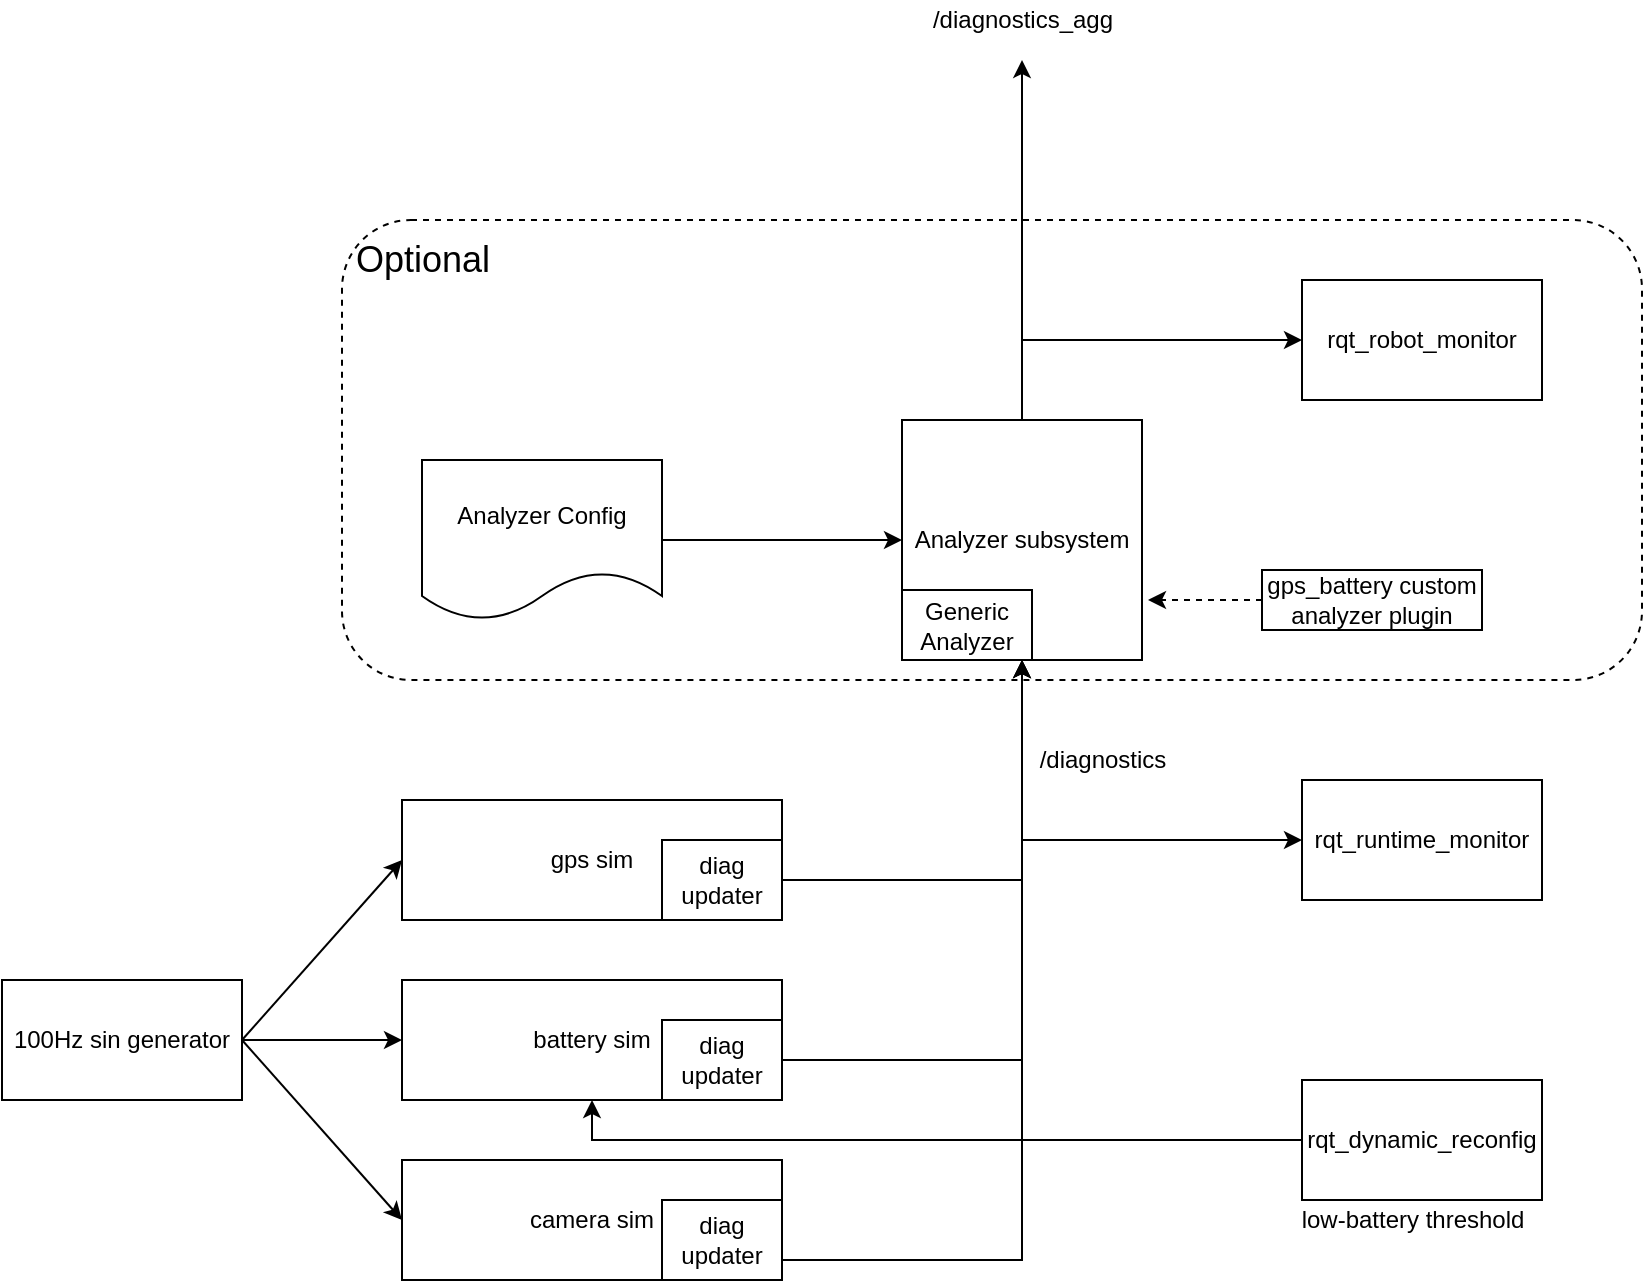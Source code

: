 <mxfile version="15.7.3" type="device"><diagram id="wJPSKYvWFKPTCW50-7ia" name="Page-1"><mxGraphModel dx="1350" dy="878" grid="1" gridSize="10" guides="1" tooltips="1" connect="1" arrows="1" fold="1" page="1" pageScale="1" pageWidth="1100" pageHeight="850" math="0" shadow="0"><root><mxCell id="0"/><mxCell id="1" parent="0"/><mxCell id="oL3_TCIefb6MOWthsLij-4" value="" style="rounded=1;whiteSpace=wrap;html=1;dashed=1;" vertex="1" parent="1"><mxGeometry x="320" y="250" width="650" height="230" as="geometry"/></mxCell><mxCell id="d_PilXSHUi5Ngl6hLPL4-6" value="camera sim" style="rounded=0;whiteSpace=wrap;html=1;" parent="1" vertex="1"><mxGeometry x="350" y="720" width="190" height="60" as="geometry"/></mxCell><mxCell id="d_PilXSHUi5Ngl6hLPL4-3" value="" style="edgeStyle=orthogonalEdgeStyle;rounded=0;orthogonalLoop=1;jettySize=auto;html=1;" parent="1" source="d_PilXSHUi5Ngl6hLPL4-1" target="d_PilXSHUi5Ngl6hLPL4-2" edge="1"><mxGeometry relative="1" as="geometry"/></mxCell><mxCell id="d_PilXSHUi5Ngl6hLPL4-1" value="100Hz sin generator" style="rounded=0;whiteSpace=wrap;html=1;" parent="1" vertex="1"><mxGeometry x="150" y="630" width="120" height="60" as="geometry"/></mxCell><mxCell id="d_PilXSHUi5Ngl6hLPL4-5" value="" style="rounded=0;orthogonalLoop=1;jettySize=auto;html=1;exitX=1;exitY=0.5;exitDx=0;exitDy=0;entryX=0;entryY=0.5;entryDx=0;entryDy=0;" parent="1" source="d_PilXSHUi5Ngl6hLPL4-1" target="d_PilXSHUi5Ngl6hLPL4-4" edge="1"><mxGeometry relative="1" as="geometry"/></mxCell><mxCell id="d_PilXSHUi5Ngl6hLPL4-7" value="" style="edgeStyle=none;rounded=0;orthogonalLoop=1;jettySize=auto;html=1;exitX=1;exitY=0.5;exitDx=0;exitDy=0;entryX=0;entryY=0.5;entryDx=0;entryDy=0;" parent="1" source="d_PilXSHUi5Ngl6hLPL4-1" target="d_PilXSHUi5Ngl6hLPL4-6" edge="1"><mxGeometry relative="1" as="geometry"/></mxCell><mxCell id="d_PilXSHUi5Ngl6hLPL4-15" style="edgeStyle=orthogonalEdgeStyle;rounded=0;orthogonalLoop=1;jettySize=auto;html=1;exitX=1;exitY=0.75;exitDx=0;exitDy=0;entryX=0.5;entryY=1;entryDx=0;entryDy=0;" parent="1" source="d_PilXSHUi5Ngl6hLPL4-9" target="d_PilXSHUi5Ngl6hLPL4-12" edge="1"><mxGeometry relative="1" as="geometry"><mxPoint x="660" y="330" as="targetPoint"/></mxGeometry></mxCell><mxCell id="d_PilXSHUi5Ngl6hLPL4-14" style="edgeStyle=orthogonalEdgeStyle;rounded=0;orthogonalLoop=1;jettySize=auto;html=1;exitX=1;exitY=0.5;exitDx=0;exitDy=0;entryX=0.5;entryY=1;entryDx=0;entryDy=0;" parent="1" source="d_PilXSHUi5Ngl6hLPL4-10" target="d_PilXSHUi5Ngl6hLPL4-12" edge="1"><mxGeometry relative="1" as="geometry"><mxPoint x="660" y="330" as="targetPoint"/></mxGeometry></mxCell><mxCell id="d_PilXSHUi5Ngl6hLPL4-13" style="edgeStyle=orthogonalEdgeStyle;rounded=0;orthogonalLoop=1;jettySize=auto;html=1;exitX=1;exitY=0.5;exitDx=0;exitDy=0;entryX=0.5;entryY=1;entryDx=0;entryDy=0;" parent="1" source="d_PilXSHUi5Ngl6hLPL4-11" target="d_PilXSHUi5Ngl6hLPL4-12" edge="1"><mxGeometry relative="1" as="geometry"/></mxCell><mxCell id="d_PilXSHUi5Ngl6hLPL4-12" value="Analyzer subsystem" style="rounded=0;whiteSpace=wrap;html=1;" parent="1" vertex="1"><mxGeometry x="600" y="350" width="120" height="120" as="geometry"/></mxCell><mxCell id="d_PilXSHUi5Ngl6hLPL4-16" value="/diagnostics" style="text;html=1;align=center;verticalAlign=middle;resizable=0;points=[];autosize=1;strokeColor=none;fillColor=none;" parent="1" vertex="1"><mxGeometry x="660" y="510" width="80" height="20" as="geometry"/></mxCell><mxCell id="d_PilXSHUi5Ngl6hLPL4-17" value="" style="group" parent="1" vertex="1" connectable="0"><mxGeometry x="350" y="540" width="190" height="60" as="geometry"/></mxCell><mxCell id="d_PilXSHUi5Ngl6hLPL4-4" value="gps sim" style="rounded=0;whiteSpace=wrap;html=1;" parent="d_PilXSHUi5Ngl6hLPL4-17" vertex="1"><mxGeometry width="190" height="60" as="geometry"/></mxCell><mxCell id="d_PilXSHUi5Ngl6hLPL4-11" value="diag&lt;br&gt;updater" style="rounded=0;whiteSpace=wrap;html=1;" parent="d_PilXSHUi5Ngl6hLPL4-17" vertex="1"><mxGeometry x="130" y="20" width="60" height="40" as="geometry"/></mxCell><mxCell id="d_PilXSHUi5Ngl6hLPL4-18" value="" style="group" parent="1" vertex="1" connectable="0"><mxGeometry x="350" y="630" width="190" height="60" as="geometry"/></mxCell><mxCell id="d_PilXSHUi5Ngl6hLPL4-2" value="battery sim" style="rounded=0;whiteSpace=wrap;html=1;" parent="d_PilXSHUi5Ngl6hLPL4-18" vertex="1"><mxGeometry width="190" height="60" as="geometry"/></mxCell><mxCell id="d_PilXSHUi5Ngl6hLPL4-10" value="diag&lt;br&gt;updater" style="rounded=0;whiteSpace=wrap;html=1;" parent="d_PilXSHUi5Ngl6hLPL4-18" vertex="1"><mxGeometry x="130" y="20" width="60" height="40" as="geometry"/></mxCell><mxCell id="d_PilXSHUi5Ngl6hLPL4-19" value="" style="group" parent="1" vertex="1" connectable="0"><mxGeometry x="350" y="720" width="190" height="60" as="geometry"/></mxCell><mxCell id="d_PilXSHUi5Ngl6hLPL4-9" value="diag&lt;br&gt;updater" style="rounded=0;whiteSpace=wrap;html=1;" parent="d_PilXSHUi5Ngl6hLPL4-19" vertex="1"><mxGeometry x="130" y="20" width="60" height="40" as="geometry"/></mxCell><mxCell id="d_PilXSHUi5Ngl6hLPL4-20" value="rqt_runtime_monitor" style="rounded=0;whiteSpace=wrap;html=1;" parent="1" vertex="1"><mxGeometry x="800" y="530" width="120" height="60" as="geometry"/></mxCell><mxCell id="d_PilXSHUi5Ngl6hLPL4-21" style="edgeStyle=orthogonalEdgeStyle;rounded=0;orthogonalLoop=1;jettySize=auto;html=1;exitX=1;exitY=0.5;exitDx=0;exitDy=0;entryX=0;entryY=0.5;entryDx=0;entryDy=0;" parent="1" source="d_PilXSHUi5Ngl6hLPL4-11" target="d_PilXSHUi5Ngl6hLPL4-20" edge="1"><mxGeometry relative="1" as="geometry"><Array as="points"><mxPoint x="660" y="580"/><mxPoint x="660" y="560"/></Array></mxGeometry></mxCell><mxCell id="d_PilXSHUi5Ngl6hLPL4-25" style="edgeStyle=orthogonalEdgeStyle;rounded=0;orthogonalLoop=1;jettySize=auto;html=1;exitX=0.5;exitY=0;exitDx=0;exitDy=0;" parent="1" source="d_PilXSHUi5Ngl6hLPL4-12" edge="1"><mxGeometry relative="1" as="geometry"><mxPoint x="660" y="170" as="targetPoint"/><mxPoint x="680" y="360" as="sourcePoint"/><Array as="points"><mxPoint x="660" y="170"/></Array></mxGeometry></mxCell><mxCell id="d_PilXSHUi5Ngl6hLPL4-27" style="edgeStyle=orthogonalEdgeStyle;rounded=0;orthogonalLoop=1;jettySize=auto;html=1;exitX=0.5;exitY=0;exitDx=0;exitDy=0;entryX=0;entryY=0.5;entryDx=0;entryDy=0;" parent="1" source="d_PilXSHUi5Ngl6hLPL4-12" target="d_PilXSHUi5Ngl6hLPL4-24" edge="1"><mxGeometry relative="1" as="geometry"><mxPoint x="680" y="360" as="sourcePoint"/></mxGeometry></mxCell><mxCell id="d_PilXSHUi5Ngl6hLPL4-24" value="rqt_robot_monitor" style="rounded=0;whiteSpace=wrap;html=1;" parent="1" vertex="1"><mxGeometry x="800" y="280" width="120" height="60" as="geometry"/></mxCell><mxCell id="d_PilXSHUi5Ngl6hLPL4-26" value="/diagnostics_agg" style="text;html=1;align=center;verticalAlign=middle;resizable=0;points=[];autosize=1;strokeColor=none;fillColor=none;" parent="1" vertex="1"><mxGeometry x="605" y="140" width="110" height="20" as="geometry"/></mxCell><mxCell id="d_PilXSHUi5Ngl6hLPL4-29" value="" style="edgeStyle=orthogonalEdgeStyle;rounded=0;orthogonalLoop=1;jettySize=auto;html=1;entryX=0;entryY=0.5;entryDx=0;entryDy=0;" parent="1" source="d_PilXSHUi5Ngl6hLPL4-28" target="d_PilXSHUi5Ngl6hLPL4-12" edge="1"><mxGeometry relative="1" as="geometry"><mxPoint x="560" y="410" as="targetPoint"/></mxGeometry></mxCell><mxCell id="d_PilXSHUi5Ngl6hLPL4-28" value="Analyzer Config" style="shape=document;whiteSpace=wrap;html=1;boundedLbl=1;" parent="1" vertex="1"><mxGeometry x="360" y="370" width="120" height="80" as="geometry"/></mxCell><mxCell id="d_PilXSHUi5Ngl6hLPL4-31" style="edgeStyle=orthogonalEdgeStyle;rounded=0;orthogonalLoop=1;jettySize=auto;html=1;exitX=0;exitY=0.5;exitDx=0;exitDy=0;entryX=0.5;entryY=1;entryDx=0;entryDy=0;" parent="1" source="d_PilXSHUi5Ngl6hLPL4-30" target="d_PilXSHUi5Ngl6hLPL4-2" edge="1"><mxGeometry relative="1" as="geometry"/></mxCell><mxCell id="d_PilXSHUi5Ngl6hLPL4-30" value="rqt_dynamic_reconfig" style="rounded=0;whiteSpace=wrap;html=1;" parent="1" vertex="1"><mxGeometry x="800" y="680" width="120" height="60" as="geometry"/></mxCell><mxCell id="d_PilXSHUi5Ngl6hLPL4-32" value="low-battery threshold" style="text;html=1;align=center;verticalAlign=middle;resizable=0;points=[];autosize=1;strokeColor=none;fillColor=none;" parent="1" vertex="1"><mxGeometry x="790" y="740" width="130" height="20" as="geometry"/></mxCell><mxCell id="oL3_TCIefb6MOWthsLij-1" value="Generic&lt;br&gt;Analyzer" style="rounded=0;whiteSpace=wrap;html=1;" vertex="1" parent="1"><mxGeometry x="600" y="435" width="65" height="35" as="geometry"/></mxCell><mxCell id="oL3_TCIefb6MOWthsLij-3" value="" style="edgeStyle=orthogonalEdgeStyle;rounded=0;orthogonalLoop=1;jettySize=auto;html=1;dashed=1;" edge="1" parent="1" source="oL3_TCIefb6MOWthsLij-2"><mxGeometry relative="1" as="geometry"><mxPoint x="723" y="440" as="targetPoint"/></mxGeometry></mxCell><mxCell id="oL3_TCIefb6MOWthsLij-2" value="gps_battery&amp;nbsp;custom&lt;br&gt;analyzer plugin" style="rounded=0;whiteSpace=wrap;html=1;" vertex="1" parent="1"><mxGeometry x="780" y="425" width="110" height="30" as="geometry"/></mxCell><mxCell id="oL3_TCIefb6MOWthsLij-5" value="Optional" style="text;html=1;align=center;verticalAlign=middle;resizable=0;points=[];autosize=1;strokeColor=none;fillColor=none;fontSize=18;" vertex="1" parent="1"><mxGeometry x="320" y="255" width="80" height="30" as="geometry"/></mxCell></root></mxGraphModel></diagram></mxfile>